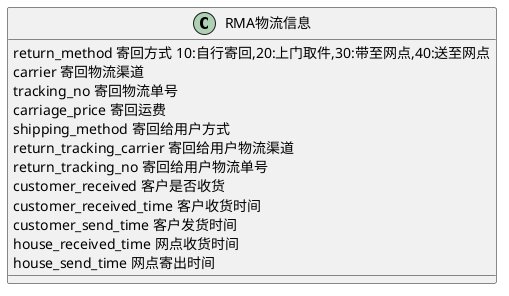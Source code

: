 @startuml

class RMA物流信息{
    return_method 寄回方式 10:自行寄回,20:上门取件,30:带至网点,40:送至网点
    carrier 寄回物流渠道
    tracking_no 寄回物流单号
    carriage_price 寄回运费
    shipping_method 寄回给用户方式
    return_tracking_carrier 寄回给用户物流渠道
    return_tracking_no 寄回给用户物流单号
    customer_received 客户是否收货
    customer_received_time 客户收货时间
    customer_send_time 客户发货时间
    house_received_time 网点收货时间
    house_send_time 网点寄出时间
}

@enduml